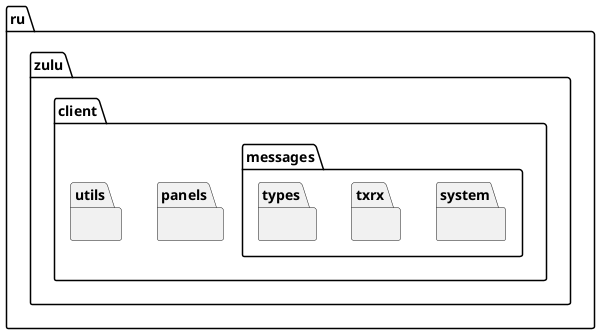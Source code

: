 @startuml

package ru.zulu.client.messages {
}

package ru.zulu.client.messages.system {
}

package ru.zulu.client.messages.txrx {
}

package ru.zulu.client.messages.types {
}

package ru.zulu.client.panels {
}

package ru.zulu.client.utils {
}

@enduml